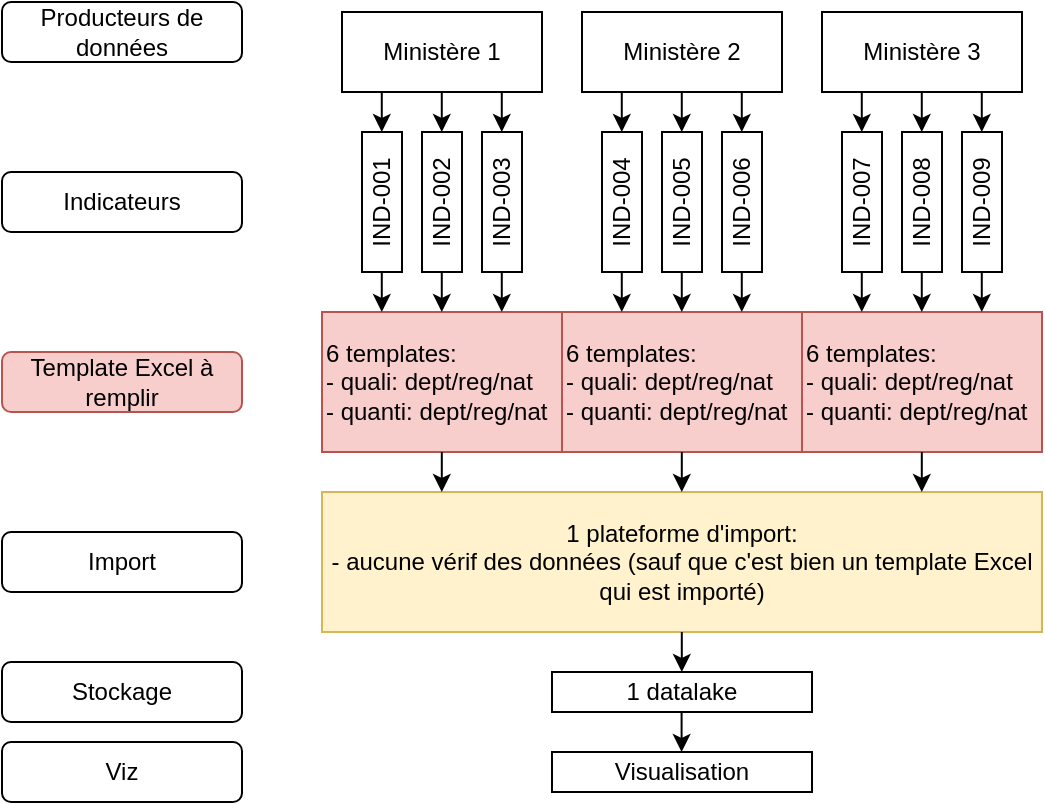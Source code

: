 <mxfile version="20.8.20" type="device" pages="2"><diagram name="origin" id="RZNY1gkM5fSGEVpDzkbv"><mxGraphModel dx="995" dy="612" grid="1" gridSize="10" guides="1" tooltips="1" connect="1" arrows="1" fold="1" page="1" pageScale="1" pageWidth="827" pageHeight="1169" math="0" shadow="0"><root><mxCell id="0"/><mxCell id="1" parent="0"/><mxCell id="oR-T0S9qNeibyvODtLrg-1" value="Ministère 1" style="rounded=0;whiteSpace=wrap;html=1;" vertex="1" parent="1"><mxGeometry x="180" y="200" width="100" height="40" as="geometry"/></mxCell><mxCell id="oR-T0S9qNeibyvODtLrg-2" value="Ministère 2" style="rounded=0;whiteSpace=wrap;html=1;" vertex="1" parent="1"><mxGeometry x="300" y="200" width="100" height="40" as="geometry"/></mxCell><mxCell id="oR-T0S9qNeibyvODtLrg-3" value="Ministère 3" style="rounded=0;whiteSpace=wrap;html=1;" vertex="1" parent="1"><mxGeometry x="420" y="200" width="100" height="40" as="geometry"/></mxCell><mxCell id="oR-T0S9qNeibyvODtLrg-4" value="IND-001" style="rounded=0;whiteSpace=wrap;html=1;horizontal=0;" vertex="1" parent="1"><mxGeometry x="190" y="260" width="20" height="70" as="geometry"/></mxCell><mxCell id="oR-T0S9qNeibyvODtLrg-44" value="&lt;div&gt;6 templates:&lt;br&gt;&lt;/div&gt;&lt;div&gt;- quali: dept/reg/nat&lt;/div&gt;- quanti: dept/reg/nat" style="rounded=0;whiteSpace=wrap;html=1;horizontal=1;align=left;fillColor=#f8cecc;strokeColor=#b85450;" vertex="1" parent="1"><mxGeometry x="170" y="350" width="120" height="70" as="geometry"/></mxCell><mxCell id="oR-T0S9qNeibyvODtLrg-47" value="&lt;div&gt;1 plateforme d'import: &lt;br&gt;&lt;/div&gt;&lt;div&gt;- aucune vérif des données (sauf que c'est bien un template Excel qui est importé)&lt;/div&gt;" style="rounded=0;whiteSpace=wrap;html=1;horizontal=1;align=center;fillColor=#fff2cc;strokeColor=#d6b656;" vertex="1" parent="1"><mxGeometry x="170" y="440" width="360" height="70" as="geometry"/></mxCell><mxCell id="oR-T0S9qNeibyvODtLrg-51" value="1 datalake" style="rounded=0;whiteSpace=wrap;html=1;horizontal=1;align=center;" vertex="1" parent="1"><mxGeometry x="285" y="530" width="130" height="20" as="geometry"/></mxCell><mxCell id="oR-T0S9qNeibyvODtLrg-54" value="Visualisation" style="rounded=0;whiteSpace=wrap;html=1;horizontal=1;align=center;" vertex="1" parent="1"><mxGeometry x="285" y="570" width="130" height="20" as="geometry"/></mxCell><mxCell id="oR-T0S9qNeibyvODtLrg-45" value="&lt;div&gt;6 templates:&lt;br&gt;&lt;/div&gt;&lt;div&gt;- quali: dept/reg/nat&lt;/div&gt;- quanti: dept/reg/nat" style="rounded=0;whiteSpace=wrap;html=1;horizontal=1;align=left;fillColor=#f8cecc;strokeColor=#b85450;" vertex="1" parent="1"><mxGeometry x="290" y="350" width="120" height="70" as="geometry"/></mxCell><mxCell id="oR-T0S9qNeibyvODtLrg-46" value="&lt;div&gt;6 templates:&lt;br&gt;&lt;/div&gt;&lt;div&gt;- quali: dept/reg/nat&lt;/div&gt;- quanti: dept/reg/nat" style="rounded=0;whiteSpace=wrap;html=1;horizontal=1;align=left;fillColor=#f8cecc;strokeColor=#b85450;" vertex="1" parent="1"><mxGeometry x="410" y="350" width="120" height="70" as="geometry"/></mxCell><mxCell id="oR-T0S9qNeibyvODtLrg-7" value="IND-004" style="rounded=0;whiteSpace=wrap;html=1;horizontal=0;" vertex="1" parent="1"><mxGeometry x="310" y="260" width="20" height="70" as="geometry"/></mxCell><mxCell id="oR-T0S9qNeibyvODtLrg-12" value="IND-007" style="rounded=0;whiteSpace=wrap;html=1;horizontal=0;" vertex="1" parent="1"><mxGeometry x="430" y="260" width="20" height="70" as="geometry"/></mxCell><mxCell id="oR-T0S9qNeibyvODtLrg-5" value="IND-002" style="rounded=0;whiteSpace=wrap;html=1;horizontal=0;" vertex="1" parent="1"><mxGeometry x="220" y="260" width="20" height="70" as="geometry"/></mxCell><mxCell id="oR-T0S9qNeibyvODtLrg-8" value="IND-005" style="rounded=0;whiteSpace=wrap;html=1;horizontal=0;" vertex="1" parent="1"><mxGeometry x="340" y="260" width="20" height="70" as="geometry"/></mxCell><mxCell id="oR-T0S9qNeibyvODtLrg-11" value="IND-008" style="rounded=0;whiteSpace=wrap;html=1;horizontal=0;" vertex="1" parent="1"><mxGeometry x="460" y="260" width="20" height="70" as="geometry"/></mxCell><mxCell id="oR-T0S9qNeibyvODtLrg-6" value="IND-003" style="rounded=0;whiteSpace=wrap;html=1;horizontal=0;" vertex="1" parent="1"><mxGeometry x="250" y="260" width="20" height="70" as="geometry"/></mxCell><mxCell id="oR-T0S9qNeibyvODtLrg-9" value="IND-006" style="rounded=0;whiteSpace=wrap;html=1;horizontal=0;" vertex="1" parent="1"><mxGeometry x="370" y="260" width="20" height="70" as="geometry"/></mxCell><mxCell id="oR-T0S9qNeibyvODtLrg-10" value="IND-009" style="rounded=0;whiteSpace=wrap;html=1;horizontal=0;" vertex="1" parent="1"><mxGeometry x="490" y="260" width="20" height="70" as="geometry"/></mxCell><mxCell id="oR-T0S9qNeibyvODtLrg-14" value="" style="endArrow=classic;html=1;rounded=0;entryX=0.5;entryY=0;entryDx=0;entryDy=0;exitX=0.196;exitY=0.999;exitDx=0;exitDy=0;exitPerimeter=0;" edge="1" parent="1"><mxGeometry width="50" height="50" relative="1" as="geometry"><mxPoint x="229.89" y="240" as="sourcePoint"/><mxPoint x="229.89" y="260" as="targetPoint"/></mxGeometry></mxCell><mxCell id="oR-T0S9qNeibyvODtLrg-32" value="" style="endArrow=classic;html=1;rounded=0;entryX=0.5;entryY=0;entryDx=0;entryDy=0;exitX=0.196;exitY=0.999;exitDx=0;exitDy=0;exitPerimeter=0;" edge="1" parent="1"><mxGeometry width="50" height="50" relative="1" as="geometry"><mxPoint x="229.89" y="330" as="sourcePoint"/><mxPoint x="229.89" y="350" as="targetPoint"/></mxGeometry></mxCell><mxCell id="oR-T0S9qNeibyvODtLrg-18" value="" style="endArrow=classic;html=1;rounded=0;entryX=0.5;entryY=0;entryDx=0;entryDy=0;exitX=0.196;exitY=0.999;exitDx=0;exitDy=0;exitPerimeter=0;" edge="1" parent="1"><mxGeometry width="50" height="50" relative="1" as="geometry"><mxPoint x="349.89" y="240" as="sourcePoint"/><mxPoint x="349.89" y="260" as="targetPoint"/></mxGeometry></mxCell><mxCell id="oR-T0S9qNeibyvODtLrg-33" value="" style="endArrow=classic;html=1;rounded=0;entryX=0.5;entryY=0;entryDx=0;entryDy=0;exitX=0.196;exitY=0.999;exitDx=0;exitDy=0;exitPerimeter=0;" edge="1" parent="1"><mxGeometry width="50" height="50" relative="1" as="geometry"><mxPoint x="349.89" y="330" as="sourcePoint"/><mxPoint x="349.89" y="350" as="targetPoint"/></mxGeometry></mxCell><mxCell id="oR-T0S9qNeibyvODtLrg-21" value="" style="endArrow=classic;html=1;rounded=0;entryX=0.5;entryY=0;entryDx=0;entryDy=0;exitX=0.196;exitY=0.999;exitDx=0;exitDy=0;exitPerimeter=0;" edge="1" parent="1"><mxGeometry width="50" height="50" relative="1" as="geometry"><mxPoint x="469.89" y="240" as="sourcePoint"/><mxPoint x="469.89" y="260" as="targetPoint"/></mxGeometry></mxCell><mxCell id="oR-T0S9qNeibyvODtLrg-34" value="" style="endArrow=classic;html=1;rounded=0;entryX=0.5;entryY=0;entryDx=0;entryDy=0;exitX=0.196;exitY=0.999;exitDx=0;exitDy=0;exitPerimeter=0;" edge="1" parent="1"><mxGeometry width="50" height="50" relative="1" as="geometry"><mxPoint x="469.89" y="330" as="sourcePoint"/><mxPoint x="469.89" y="350" as="targetPoint"/></mxGeometry></mxCell><mxCell id="oR-T0S9qNeibyvODtLrg-16" value="" style="endArrow=classic;html=1;rounded=0;entryX=0.5;entryY=0;entryDx=0;entryDy=0;exitX=0.196;exitY=0.999;exitDx=0;exitDy=0;exitPerimeter=0;" edge="1" parent="1"><mxGeometry width="50" height="50" relative="1" as="geometry"><mxPoint x="199.89" y="240" as="sourcePoint"/><mxPoint x="199.89" y="260" as="targetPoint"/></mxGeometry></mxCell><mxCell id="oR-T0S9qNeibyvODtLrg-35" value="" style="endArrow=classic;html=1;rounded=0;entryX=0.5;entryY=0;entryDx=0;entryDy=0;exitX=0.196;exitY=0.999;exitDx=0;exitDy=0;exitPerimeter=0;" edge="1" parent="1"><mxGeometry width="50" height="50" relative="1" as="geometry"><mxPoint x="199.89" y="330" as="sourcePoint"/><mxPoint x="199.89" y="350" as="targetPoint"/></mxGeometry></mxCell><mxCell id="oR-T0S9qNeibyvODtLrg-48" value="" style="endArrow=classic;html=1;rounded=0;entryX=0.5;entryY=0;entryDx=0;entryDy=0;exitX=0.196;exitY=0.999;exitDx=0;exitDy=0;exitPerimeter=0;" edge="1" parent="1"><mxGeometry width="50" height="50" relative="1" as="geometry"><mxPoint x="229.9" y="420" as="sourcePoint"/><mxPoint x="229.9" y="440" as="targetPoint"/></mxGeometry></mxCell><mxCell id="oR-T0S9qNeibyvODtLrg-49" value="" style="endArrow=classic;html=1;rounded=0;entryX=0.5;entryY=0;entryDx=0;entryDy=0;exitX=0.196;exitY=0.999;exitDx=0;exitDy=0;exitPerimeter=0;" edge="1" parent="1"><mxGeometry width="50" height="50" relative="1" as="geometry"><mxPoint x="349.9" y="420" as="sourcePoint"/><mxPoint x="349.9" y="440" as="targetPoint"/></mxGeometry></mxCell><mxCell id="oR-T0S9qNeibyvODtLrg-53" value="" style="endArrow=classic;html=1;rounded=0;entryX=0.5;entryY=0;entryDx=0;entryDy=0;exitX=0.196;exitY=0.999;exitDx=0;exitDy=0;exitPerimeter=0;" edge="1" parent="1"><mxGeometry width="50" height="50" relative="1" as="geometry"><mxPoint x="349.9" y="510" as="sourcePoint"/><mxPoint x="349.9" y="530" as="targetPoint"/></mxGeometry></mxCell><mxCell id="oR-T0S9qNeibyvODtLrg-55" value="" style="endArrow=classic;html=1;rounded=0;entryX=0.5;entryY=0;entryDx=0;entryDy=0;exitX=0.196;exitY=0.999;exitDx=0;exitDy=0;exitPerimeter=0;" edge="1" parent="1"><mxGeometry width="50" height="50" relative="1" as="geometry"><mxPoint x="349.8" y="550" as="sourcePoint"/><mxPoint x="349.8" y="570" as="targetPoint"/></mxGeometry></mxCell><mxCell id="oR-T0S9qNeibyvODtLrg-50" value="" style="endArrow=classic;html=1;rounded=0;entryX=0.5;entryY=0;entryDx=0;entryDy=0;exitX=0.196;exitY=0.999;exitDx=0;exitDy=0;exitPerimeter=0;" edge="1" parent="1"><mxGeometry width="50" height="50" relative="1" as="geometry"><mxPoint x="469.9" y="420" as="sourcePoint"/><mxPoint x="469.9" y="440" as="targetPoint"/></mxGeometry></mxCell><mxCell id="oR-T0S9qNeibyvODtLrg-17" value="" style="endArrow=classic;html=1;rounded=0;entryX=0.5;entryY=0;entryDx=0;entryDy=0;exitX=0.196;exitY=0.999;exitDx=0;exitDy=0;exitPerimeter=0;" edge="1" parent="1"><mxGeometry width="50" height="50" relative="1" as="geometry"><mxPoint x="319.89" y="240" as="sourcePoint"/><mxPoint x="319.89" y="260" as="targetPoint"/></mxGeometry></mxCell><mxCell id="oR-T0S9qNeibyvODtLrg-36" value="" style="endArrow=classic;html=1;rounded=0;entryX=0.5;entryY=0;entryDx=0;entryDy=0;exitX=0.196;exitY=0.999;exitDx=0;exitDy=0;exitPerimeter=0;" edge="1" parent="1"><mxGeometry width="50" height="50" relative="1" as="geometry"><mxPoint x="319.89" y="330" as="sourcePoint"/><mxPoint x="319.89" y="350" as="targetPoint"/></mxGeometry></mxCell><mxCell id="oR-T0S9qNeibyvODtLrg-20" value="" style="endArrow=classic;html=1;rounded=0;entryX=0.5;entryY=0;entryDx=0;entryDy=0;exitX=0.196;exitY=0.999;exitDx=0;exitDy=0;exitPerimeter=0;" edge="1" parent="1"><mxGeometry width="50" height="50" relative="1" as="geometry"><mxPoint x="439.89" y="240" as="sourcePoint"/><mxPoint x="439.89" y="260" as="targetPoint"/></mxGeometry></mxCell><mxCell id="oR-T0S9qNeibyvODtLrg-37" value="" style="endArrow=classic;html=1;rounded=0;entryX=0.5;entryY=0;entryDx=0;entryDy=0;exitX=0.196;exitY=0.999;exitDx=0;exitDy=0;exitPerimeter=0;" edge="1" parent="1"><mxGeometry width="50" height="50" relative="1" as="geometry"><mxPoint x="439.89" y="330" as="sourcePoint"/><mxPoint x="439.89" y="350" as="targetPoint"/></mxGeometry></mxCell><mxCell id="oR-T0S9qNeibyvODtLrg-15" value="" style="endArrow=classic;html=1;rounded=0;entryX=0.5;entryY=0;entryDx=0;entryDy=0;exitX=0.196;exitY=0.999;exitDx=0;exitDy=0;exitPerimeter=0;" edge="1" parent="1"><mxGeometry width="50" height="50" relative="1" as="geometry"><mxPoint x="259.89" y="240" as="sourcePoint"/><mxPoint x="259.89" y="260" as="targetPoint"/></mxGeometry></mxCell><mxCell id="oR-T0S9qNeibyvODtLrg-38" value="" style="endArrow=classic;html=1;rounded=0;entryX=0.5;entryY=0;entryDx=0;entryDy=0;exitX=0.196;exitY=0.999;exitDx=0;exitDy=0;exitPerimeter=0;" edge="1" parent="1"><mxGeometry width="50" height="50" relative="1" as="geometry"><mxPoint x="259.89" y="330" as="sourcePoint"/><mxPoint x="259.89" y="350" as="targetPoint"/></mxGeometry></mxCell><mxCell id="oR-T0S9qNeibyvODtLrg-19" value="" style="endArrow=classic;html=1;rounded=0;entryX=0.5;entryY=0;entryDx=0;entryDy=0;exitX=0.196;exitY=0.999;exitDx=0;exitDy=0;exitPerimeter=0;" edge="1" parent="1"><mxGeometry width="50" height="50" relative="1" as="geometry"><mxPoint x="379.89" y="240" as="sourcePoint"/><mxPoint x="379.89" y="260" as="targetPoint"/></mxGeometry></mxCell><mxCell id="oR-T0S9qNeibyvODtLrg-39" value="" style="endArrow=classic;html=1;rounded=0;entryX=0.5;entryY=0;entryDx=0;entryDy=0;exitX=0.196;exitY=0.999;exitDx=0;exitDy=0;exitPerimeter=0;" edge="1" parent="1"><mxGeometry width="50" height="50" relative="1" as="geometry"><mxPoint x="379.89" y="330" as="sourcePoint"/><mxPoint x="379.89" y="350" as="targetPoint"/></mxGeometry></mxCell><mxCell id="oR-T0S9qNeibyvODtLrg-22" value="" style="endArrow=classic;html=1;rounded=0;entryX=0.5;entryY=0;entryDx=0;entryDy=0;exitX=0.196;exitY=0.999;exitDx=0;exitDy=0;exitPerimeter=0;" edge="1" parent="1"><mxGeometry width="50" height="50" relative="1" as="geometry"><mxPoint x="499.89" y="240" as="sourcePoint"/><mxPoint x="499.89" y="260" as="targetPoint"/></mxGeometry></mxCell><mxCell id="oR-T0S9qNeibyvODtLrg-40" value="" style="endArrow=classic;html=1;rounded=0;entryX=0.5;entryY=0;entryDx=0;entryDy=0;exitX=0.196;exitY=0.999;exitDx=0;exitDy=0;exitPerimeter=0;" edge="1" parent="1"><mxGeometry width="50" height="50" relative="1" as="geometry"><mxPoint x="499.89" y="330" as="sourcePoint"/><mxPoint x="499.89" y="350" as="targetPoint"/></mxGeometry></mxCell><mxCell id="oR-T0S9qNeibyvODtLrg-41" value="&lt;div&gt;Producteurs de &lt;br&gt;&lt;/div&gt;&lt;div&gt;données&lt;br&gt;&lt;/div&gt;" style="rounded=1;whiteSpace=wrap;html=1;" vertex="1" parent="1"><mxGeometry x="10" y="195" width="120" height="30" as="geometry"/></mxCell><mxCell id="oR-T0S9qNeibyvODtLrg-42" value="Indicateurs" style="rounded=1;whiteSpace=wrap;html=1;" vertex="1" parent="1"><mxGeometry x="10" y="280" width="120" height="30" as="geometry"/></mxCell><mxCell id="oR-T0S9qNeibyvODtLrg-43" value="Template Excel à remplir" style="rounded=1;whiteSpace=wrap;html=1;fillColor=#f8cecc;strokeColor=#b85450;" vertex="1" parent="1"><mxGeometry x="10" y="370" width="120" height="30" as="geometry"/></mxCell><mxCell id="RuMyaplBdmoucq8k4w3n-1" value="Import" style="rounded=1;whiteSpace=wrap;html=1;" vertex="1" parent="1"><mxGeometry x="10" y="460" width="120" height="30" as="geometry"/></mxCell><mxCell id="RuMyaplBdmoucq8k4w3n-2" value="Stockage" style="rounded=1;whiteSpace=wrap;html=1;" vertex="1" parent="1"><mxGeometry x="10" y="525" width="120" height="30" as="geometry"/></mxCell><mxCell id="RuMyaplBdmoucq8k4w3n-3" value="Viz" style="rounded=1;whiteSpace=wrap;html=1;" vertex="1" parent="1"><mxGeometry x="10" y="565" width="120" height="30" as="geometry"/></mxCell></root></mxGraphModel></diagram><diagram name="origin-new" id="S-K90qBm7MlxOTLSWef3"><mxGraphModel dx="823" dy="506" grid="1" gridSize="10" guides="1" tooltips="1" connect="1" arrows="1" fold="1" page="1" pageScale="1" pageWidth="827" pageHeight="1169" math="0" shadow="0"><root><mxCell id="vQJxYXBjHT29Xh2UxGe5-0"/><mxCell id="vQJxYXBjHT29Xh2UxGe5-1" parent="vQJxYXBjHT29Xh2UxGe5-0"/><mxCell id="vQJxYXBjHT29Xh2UxGe5-2" value="Ministère 1" style="rounded=0;whiteSpace=wrap;html=1;" vertex="1" parent="vQJxYXBjHT29Xh2UxGe5-1"><mxGeometry x="180" y="200" width="100" height="40" as="geometry"/></mxCell><mxCell id="vQJxYXBjHT29Xh2UxGe5-3" value="Ministère 2" style="rounded=0;whiteSpace=wrap;html=1;" vertex="1" parent="vQJxYXBjHT29Xh2UxGe5-1"><mxGeometry x="300" y="200" width="100" height="40" as="geometry"/></mxCell><mxCell id="vQJxYXBjHT29Xh2UxGe5-4" value="Ministère 3" style="rounded=0;whiteSpace=wrap;html=1;" vertex="1" parent="vQJxYXBjHT29Xh2UxGe5-1"><mxGeometry x="420" y="200" width="100" height="40" as="geometry"/></mxCell><mxCell id="vQJxYXBjHT29Xh2UxGe5-5" value="IND-001" style="rounded=0;whiteSpace=wrap;html=1;horizontal=0;" vertex="1" parent="vQJxYXBjHT29Xh2UxGe5-1"><mxGeometry x="190" y="260" width="20" height="70" as="geometry"/></mxCell><mxCell id="vQJxYXBjHT29Xh2UxGe5-6" value="1 schéma / indicateur" style="rounded=0;whiteSpace=wrap;html=1;horizontal=1;align=center;fillColor=#d5e8d4;strokeColor=#82b366;" vertex="1" parent="vQJxYXBjHT29Xh2UxGe5-1"><mxGeometry x="170" y="350" width="360" height="70" as="geometry"/></mxCell><mxCell id="vQJxYXBjHT29Xh2UxGe5-7" value="&lt;div&gt;1 plateforme d'import (UI ou API): &lt;br&gt;&lt;/div&gt;&lt;div&gt;&lt;br&gt;&lt;/div&gt;Valider les données contre le schéma" style="rounded=0;whiteSpace=wrap;html=1;horizontal=1;align=center;fillColor=#d5e8d4;strokeColor=#82b366;" vertex="1" parent="vQJxYXBjHT29Xh2UxGe5-1"><mxGeometry x="170" y="440" width="360" height="70" as="geometry"/></mxCell><mxCell id="vQJxYXBjHT29Xh2UxGe5-8" value="1 datalake" style="rounded=0;whiteSpace=wrap;html=1;horizontal=1;align=center;" vertex="1" parent="vQJxYXBjHT29Xh2UxGe5-1"><mxGeometry x="285" y="530" width="130" height="20" as="geometry"/></mxCell><mxCell id="vQJxYXBjHT29Xh2UxGe5-9" value="PILOTE" style="rounded=0;whiteSpace=wrap;html=1;horizontal=1;align=center;" vertex="1" parent="vQJxYXBjHT29Xh2UxGe5-1"><mxGeometry x="285" y="570" width="130" height="20" as="geometry"/></mxCell><mxCell id="vQJxYXBjHT29Xh2UxGe5-12" value="IND-004" style="rounded=0;whiteSpace=wrap;html=1;horizontal=0;" vertex="1" parent="vQJxYXBjHT29Xh2UxGe5-1"><mxGeometry x="310" y="260" width="20" height="70" as="geometry"/></mxCell><mxCell id="vQJxYXBjHT29Xh2UxGe5-13" value="IND-007" style="rounded=0;whiteSpace=wrap;html=1;horizontal=0;" vertex="1" parent="vQJxYXBjHT29Xh2UxGe5-1"><mxGeometry x="430" y="260" width="20" height="70" as="geometry"/></mxCell><mxCell id="vQJxYXBjHT29Xh2UxGe5-14" value="IND-002" style="rounded=0;whiteSpace=wrap;html=1;horizontal=0;" vertex="1" parent="vQJxYXBjHT29Xh2UxGe5-1"><mxGeometry x="220" y="260" width="20" height="70" as="geometry"/></mxCell><mxCell id="vQJxYXBjHT29Xh2UxGe5-15" value="IND-005" style="rounded=0;whiteSpace=wrap;html=1;horizontal=0;" vertex="1" parent="vQJxYXBjHT29Xh2UxGe5-1"><mxGeometry x="340" y="260" width="20" height="70" as="geometry"/></mxCell><mxCell id="vQJxYXBjHT29Xh2UxGe5-16" value="IND-008" style="rounded=0;whiteSpace=wrap;html=1;horizontal=0;" vertex="1" parent="vQJxYXBjHT29Xh2UxGe5-1"><mxGeometry x="460" y="260" width="20" height="70" as="geometry"/></mxCell><mxCell id="vQJxYXBjHT29Xh2UxGe5-17" value="IND-003" style="rounded=0;whiteSpace=wrap;html=1;horizontal=0;" vertex="1" parent="vQJxYXBjHT29Xh2UxGe5-1"><mxGeometry x="250" y="260" width="20" height="70" as="geometry"/></mxCell><mxCell id="vQJxYXBjHT29Xh2UxGe5-18" value="IND-006" style="rounded=0;whiteSpace=wrap;html=1;horizontal=0;" vertex="1" parent="vQJxYXBjHT29Xh2UxGe5-1"><mxGeometry x="370" y="260" width="20" height="70" as="geometry"/></mxCell><mxCell id="vQJxYXBjHT29Xh2UxGe5-19" value="IND-009" style="rounded=0;whiteSpace=wrap;html=1;horizontal=0;" vertex="1" parent="vQJxYXBjHT29Xh2UxGe5-1"><mxGeometry x="490" y="260" width="20" height="70" as="geometry"/></mxCell><mxCell id="vQJxYXBjHT29Xh2UxGe5-20" value="" style="endArrow=classic;html=1;rounded=0;entryX=0.5;entryY=0;entryDx=0;entryDy=0;exitX=0.196;exitY=0.999;exitDx=0;exitDy=0;exitPerimeter=0;" edge="1" parent="vQJxYXBjHT29Xh2UxGe5-1"><mxGeometry width="50" height="50" relative="1" as="geometry"><mxPoint x="229.89" y="240" as="sourcePoint"/><mxPoint x="229.89" y="260" as="targetPoint"/></mxGeometry></mxCell><mxCell id="vQJxYXBjHT29Xh2UxGe5-21" value="" style="endArrow=classic;html=1;rounded=0;entryX=0.5;entryY=0;entryDx=0;entryDy=0;exitX=0.196;exitY=0.999;exitDx=0;exitDy=0;exitPerimeter=0;" edge="1" parent="vQJxYXBjHT29Xh2UxGe5-1"><mxGeometry width="50" height="50" relative="1" as="geometry"><mxPoint x="229.89" y="330" as="sourcePoint"/><mxPoint x="229.89" y="350" as="targetPoint"/></mxGeometry></mxCell><mxCell id="vQJxYXBjHT29Xh2UxGe5-22" value="" style="endArrow=classic;html=1;rounded=0;entryX=0.5;entryY=0;entryDx=0;entryDy=0;exitX=0.196;exitY=0.999;exitDx=0;exitDy=0;exitPerimeter=0;" edge="1" parent="vQJxYXBjHT29Xh2UxGe5-1"><mxGeometry width="50" height="50" relative="1" as="geometry"><mxPoint x="349.89" y="240" as="sourcePoint"/><mxPoint x="349.89" y="260" as="targetPoint"/></mxGeometry></mxCell><mxCell id="vQJxYXBjHT29Xh2UxGe5-23" value="" style="endArrow=classic;html=1;rounded=0;entryX=0.5;entryY=0;entryDx=0;entryDy=0;exitX=0.196;exitY=0.999;exitDx=0;exitDy=0;exitPerimeter=0;" edge="1" parent="vQJxYXBjHT29Xh2UxGe5-1"><mxGeometry width="50" height="50" relative="1" as="geometry"><mxPoint x="349.89" y="330" as="sourcePoint"/><mxPoint x="349.89" y="350" as="targetPoint"/></mxGeometry></mxCell><mxCell id="vQJxYXBjHT29Xh2UxGe5-24" value="" style="endArrow=classic;html=1;rounded=0;entryX=0.5;entryY=0;entryDx=0;entryDy=0;exitX=0.196;exitY=0.999;exitDx=0;exitDy=0;exitPerimeter=0;" edge="1" parent="vQJxYXBjHT29Xh2UxGe5-1"><mxGeometry width="50" height="50" relative="1" as="geometry"><mxPoint x="469.89" y="240" as="sourcePoint"/><mxPoint x="469.89" y="260" as="targetPoint"/></mxGeometry></mxCell><mxCell id="vQJxYXBjHT29Xh2UxGe5-25" value="" style="endArrow=classic;html=1;rounded=0;entryX=0.5;entryY=0;entryDx=0;entryDy=0;exitX=0.196;exitY=0.999;exitDx=0;exitDy=0;exitPerimeter=0;" edge="1" parent="vQJxYXBjHT29Xh2UxGe5-1"><mxGeometry width="50" height="50" relative="1" as="geometry"><mxPoint x="469.89" y="330" as="sourcePoint"/><mxPoint x="469.89" y="350" as="targetPoint"/></mxGeometry></mxCell><mxCell id="vQJxYXBjHT29Xh2UxGe5-26" value="" style="endArrow=classic;html=1;rounded=0;entryX=0.5;entryY=0;entryDx=0;entryDy=0;exitX=0.196;exitY=0.999;exitDx=0;exitDy=0;exitPerimeter=0;" edge="1" parent="vQJxYXBjHT29Xh2UxGe5-1"><mxGeometry width="50" height="50" relative="1" as="geometry"><mxPoint x="199.89" y="240" as="sourcePoint"/><mxPoint x="199.89" y="260" as="targetPoint"/></mxGeometry></mxCell><mxCell id="vQJxYXBjHT29Xh2UxGe5-27" value="" style="endArrow=classic;html=1;rounded=0;entryX=0.5;entryY=0;entryDx=0;entryDy=0;exitX=0.196;exitY=0.999;exitDx=0;exitDy=0;exitPerimeter=0;" edge="1" parent="vQJxYXBjHT29Xh2UxGe5-1"><mxGeometry width="50" height="50" relative="1" as="geometry"><mxPoint x="199.89" y="330" as="sourcePoint"/><mxPoint x="199.89" y="350" as="targetPoint"/></mxGeometry></mxCell><mxCell id="vQJxYXBjHT29Xh2UxGe5-29" value="" style="endArrow=classic;html=1;rounded=0;entryX=0.5;entryY=0;entryDx=0;entryDy=0;exitX=0.196;exitY=0.999;exitDx=0;exitDy=0;exitPerimeter=0;" edge="1" parent="vQJxYXBjHT29Xh2UxGe5-1"><mxGeometry width="50" height="50" relative="1" as="geometry"><mxPoint x="349.9" y="420" as="sourcePoint"/><mxPoint x="349.9" y="440" as="targetPoint"/></mxGeometry></mxCell><mxCell id="vQJxYXBjHT29Xh2UxGe5-30" value="" style="endArrow=classic;html=1;rounded=0;entryX=0.5;entryY=0;entryDx=0;entryDy=0;exitX=0.196;exitY=0.999;exitDx=0;exitDy=0;exitPerimeter=0;" edge="1" parent="vQJxYXBjHT29Xh2UxGe5-1"><mxGeometry width="50" height="50" relative="1" as="geometry"><mxPoint x="349.9" y="510" as="sourcePoint"/><mxPoint x="349.9" y="530" as="targetPoint"/></mxGeometry></mxCell><mxCell id="vQJxYXBjHT29Xh2UxGe5-31" value="" style="endArrow=classic;html=1;rounded=0;entryX=0.5;entryY=0;entryDx=0;entryDy=0;exitX=0.196;exitY=0.999;exitDx=0;exitDy=0;exitPerimeter=0;" edge="1" parent="vQJxYXBjHT29Xh2UxGe5-1"><mxGeometry width="50" height="50" relative="1" as="geometry"><mxPoint x="349.8" y="550" as="sourcePoint"/><mxPoint x="349.8" y="570" as="targetPoint"/></mxGeometry></mxCell><mxCell id="vQJxYXBjHT29Xh2UxGe5-33" value="" style="endArrow=classic;html=1;rounded=0;entryX=0.5;entryY=0;entryDx=0;entryDy=0;exitX=0.196;exitY=0.999;exitDx=0;exitDy=0;exitPerimeter=0;" edge="1" parent="vQJxYXBjHT29Xh2UxGe5-1"><mxGeometry width="50" height="50" relative="1" as="geometry"><mxPoint x="319.89" y="240" as="sourcePoint"/><mxPoint x="319.89" y="260" as="targetPoint"/></mxGeometry></mxCell><mxCell id="vQJxYXBjHT29Xh2UxGe5-34" value="" style="endArrow=classic;html=1;rounded=0;entryX=0.5;entryY=0;entryDx=0;entryDy=0;exitX=0.196;exitY=0.999;exitDx=0;exitDy=0;exitPerimeter=0;" edge="1" parent="vQJxYXBjHT29Xh2UxGe5-1"><mxGeometry width="50" height="50" relative="1" as="geometry"><mxPoint x="319.89" y="330" as="sourcePoint"/><mxPoint x="319.89" y="350" as="targetPoint"/></mxGeometry></mxCell><mxCell id="vQJxYXBjHT29Xh2UxGe5-35" value="" style="endArrow=classic;html=1;rounded=0;entryX=0.5;entryY=0;entryDx=0;entryDy=0;exitX=0.196;exitY=0.999;exitDx=0;exitDy=0;exitPerimeter=0;" edge="1" parent="vQJxYXBjHT29Xh2UxGe5-1"><mxGeometry width="50" height="50" relative="1" as="geometry"><mxPoint x="439.89" y="240" as="sourcePoint"/><mxPoint x="439.89" y="260" as="targetPoint"/></mxGeometry></mxCell><mxCell id="vQJxYXBjHT29Xh2UxGe5-36" value="" style="endArrow=classic;html=1;rounded=0;entryX=0.5;entryY=0;entryDx=0;entryDy=0;exitX=0.196;exitY=0.999;exitDx=0;exitDy=0;exitPerimeter=0;" edge="1" parent="vQJxYXBjHT29Xh2UxGe5-1"><mxGeometry width="50" height="50" relative="1" as="geometry"><mxPoint x="439.89" y="330" as="sourcePoint"/><mxPoint x="439.89" y="350" as="targetPoint"/></mxGeometry></mxCell><mxCell id="vQJxYXBjHT29Xh2UxGe5-37" value="" style="endArrow=classic;html=1;rounded=0;entryX=0.5;entryY=0;entryDx=0;entryDy=0;exitX=0.196;exitY=0.999;exitDx=0;exitDy=0;exitPerimeter=0;" edge="1" parent="vQJxYXBjHT29Xh2UxGe5-1"><mxGeometry width="50" height="50" relative="1" as="geometry"><mxPoint x="259.89" y="240" as="sourcePoint"/><mxPoint x="259.89" y="260" as="targetPoint"/></mxGeometry></mxCell><mxCell id="vQJxYXBjHT29Xh2UxGe5-38" value="" style="endArrow=classic;html=1;rounded=0;entryX=0.5;entryY=0;entryDx=0;entryDy=0;exitX=0.196;exitY=0.999;exitDx=0;exitDy=0;exitPerimeter=0;" edge="1" parent="vQJxYXBjHT29Xh2UxGe5-1"><mxGeometry width="50" height="50" relative="1" as="geometry"><mxPoint x="259.89" y="330" as="sourcePoint"/><mxPoint x="259.89" y="350" as="targetPoint"/></mxGeometry></mxCell><mxCell id="vQJxYXBjHT29Xh2UxGe5-39" value="" style="endArrow=classic;html=1;rounded=0;entryX=0.5;entryY=0;entryDx=0;entryDy=0;exitX=0.196;exitY=0.999;exitDx=0;exitDy=0;exitPerimeter=0;" edge="1" parent="vQJxYXBjHT29Xh2UxGe5-1"><mxGeometry width="50" height="50" relative="1" as="geometry"><mxPoint x="379.89" y="240" as="sourcePoint"/><mxPoint x="379.89" y="260" as="targetPoint"/></mxGeometry></mxCell><mxCell id="vQJxYXBjHT29Xh2UxGe5-40" value="" style="endArrow=classic;html=1;rounded=0;entryX=0.5;entryY=0;entryDx=0;entryDy=0;exitX=0.196;exitY=0.999;exitDx=0;exitDy=0;exitPerimeter=0;" edge="1" parent="vQJxYXBjHT29Xh2UxGe5-1"><mxGeometry width="50" height="50" relative="1" as="geometry"><mxPoint x="379.89" y="330" as="sourcePoint"/><mxPoint x="379.89" y="350" as="targetPoint"/></mxGeometry></mxCell><mxCell id="vQJxYXBjHT29Xh2UxGe5-41" value="" style="endArrow=classic;html=1;rounded=0;entryX=0.5;entryY=0;entryDx=0;entryDy=0;exitX=0.196;exitY=0.999;exitDx=0;exitDy=0;exitPerimeter=0;" edge="1" parent="vQJxYXBjHT29Xh2UxGe5-1"><mxGeometry width="50" height="50" relative="1" as="geometry"><mxPoint x="499.89" y="240" as="sourcePoint"/><mxPoint x="499.89" y="260" as="targetPoint"/></mxGeometry></mxCell><mxCell id="vQJxYXBjHT29Xh2UxGe5-42" value="" style="endArrow=classic;html=1;rounded=0;entryX=0.5;entryY=0;entryDx=0;entryDy=0;exitX=0.196;exitY=0.999;exitDx=0;exitDy=0;exitPerimeter=0;" edge="1" parent="vQJxYXBjHT29Xh2UxGe5-1"><mxGeometry width="50" height="50" relative="1" as="geometry"><mxPoint x="499.89" y="330" as="sourcePoint"/><mxPoint x="499.89" y="350" as="targetPoint"/></mxGeometry></mxCell><mxCell id="vQJxYXBjHT29Xh2UxGe5-43" value="&lt;div&gt;Producteurs de &lt;br&gt;&lt;/div&gt;&lt;div&gt;données&lt;br&gt;&lt;/div&gt;" style="rounded=1;whiteSpace=wrap;html=1;" vertex="1" parent="vQJxYXBjHT29Xh2UxGe5-1"><mxGeometry x="10" y="195" width="120" height="30" as="geometry"/></mxCell><mxCell id="vQJxYXBjHT29Xh2UxGe5-44" value="Indicateurs" style="rounded=1;whiteSpace=wrap;html=1;" vertex="1" parent="vQJxYXBjHT29Xh2UxGe5-1"><mxGeometry x="10" y="280" width="120" height="30" as="geometry"/></mxCell><mxCell id="vQJxYXBjHT29Xh2UxGe5-45" value="Sélectionner le schéma" style="rounded=1;whiteSpace=wrap;html=1;fillColor=#d5e8d4;strokeColor=#82b366;" vertex="1" parent="vQJxYXBjHT29Xh2UxGe5-1"><mxGeometry x="10" y="370" width="120" height="30" as="geometry"/></mxCell><mxCell id="6NDvk-b9tC0E8szFCmiT-0" value="Import" style="rounded=1;whiteSpace=wrap;html=1;" vertex="1" parent="vQJxYXBjHT29Xh2UxGe5-1"><mxGeometry x="10" y="460" width="120" height="30" as="geometry"/></mxCell><mxCell id="6NDvk-b9tC0E8szFCmiT-1" value="Stockage" style="rounded=1;whiteSpace=wrap;html=1;" vertex="1" parent="vQJxYXBjHT29Xh2UxGe5-1"><mxGeometry x="10" y="525" width="120" height="30" as="geometry"/></mxCell><mxCell id="6NDvk-b9tC0E8szFCmiT-2" value="Viz" style="rounded=1;whiteSpace=wrap;html=1;" vertex="1" parent="vQJxYXBjHT29Xh2UxGe5-1"><mxGeometry x="10" y="565" width="120" height="30" as="geometry"/></mxCell></root></mxGraphModel></diagram></mxfile>